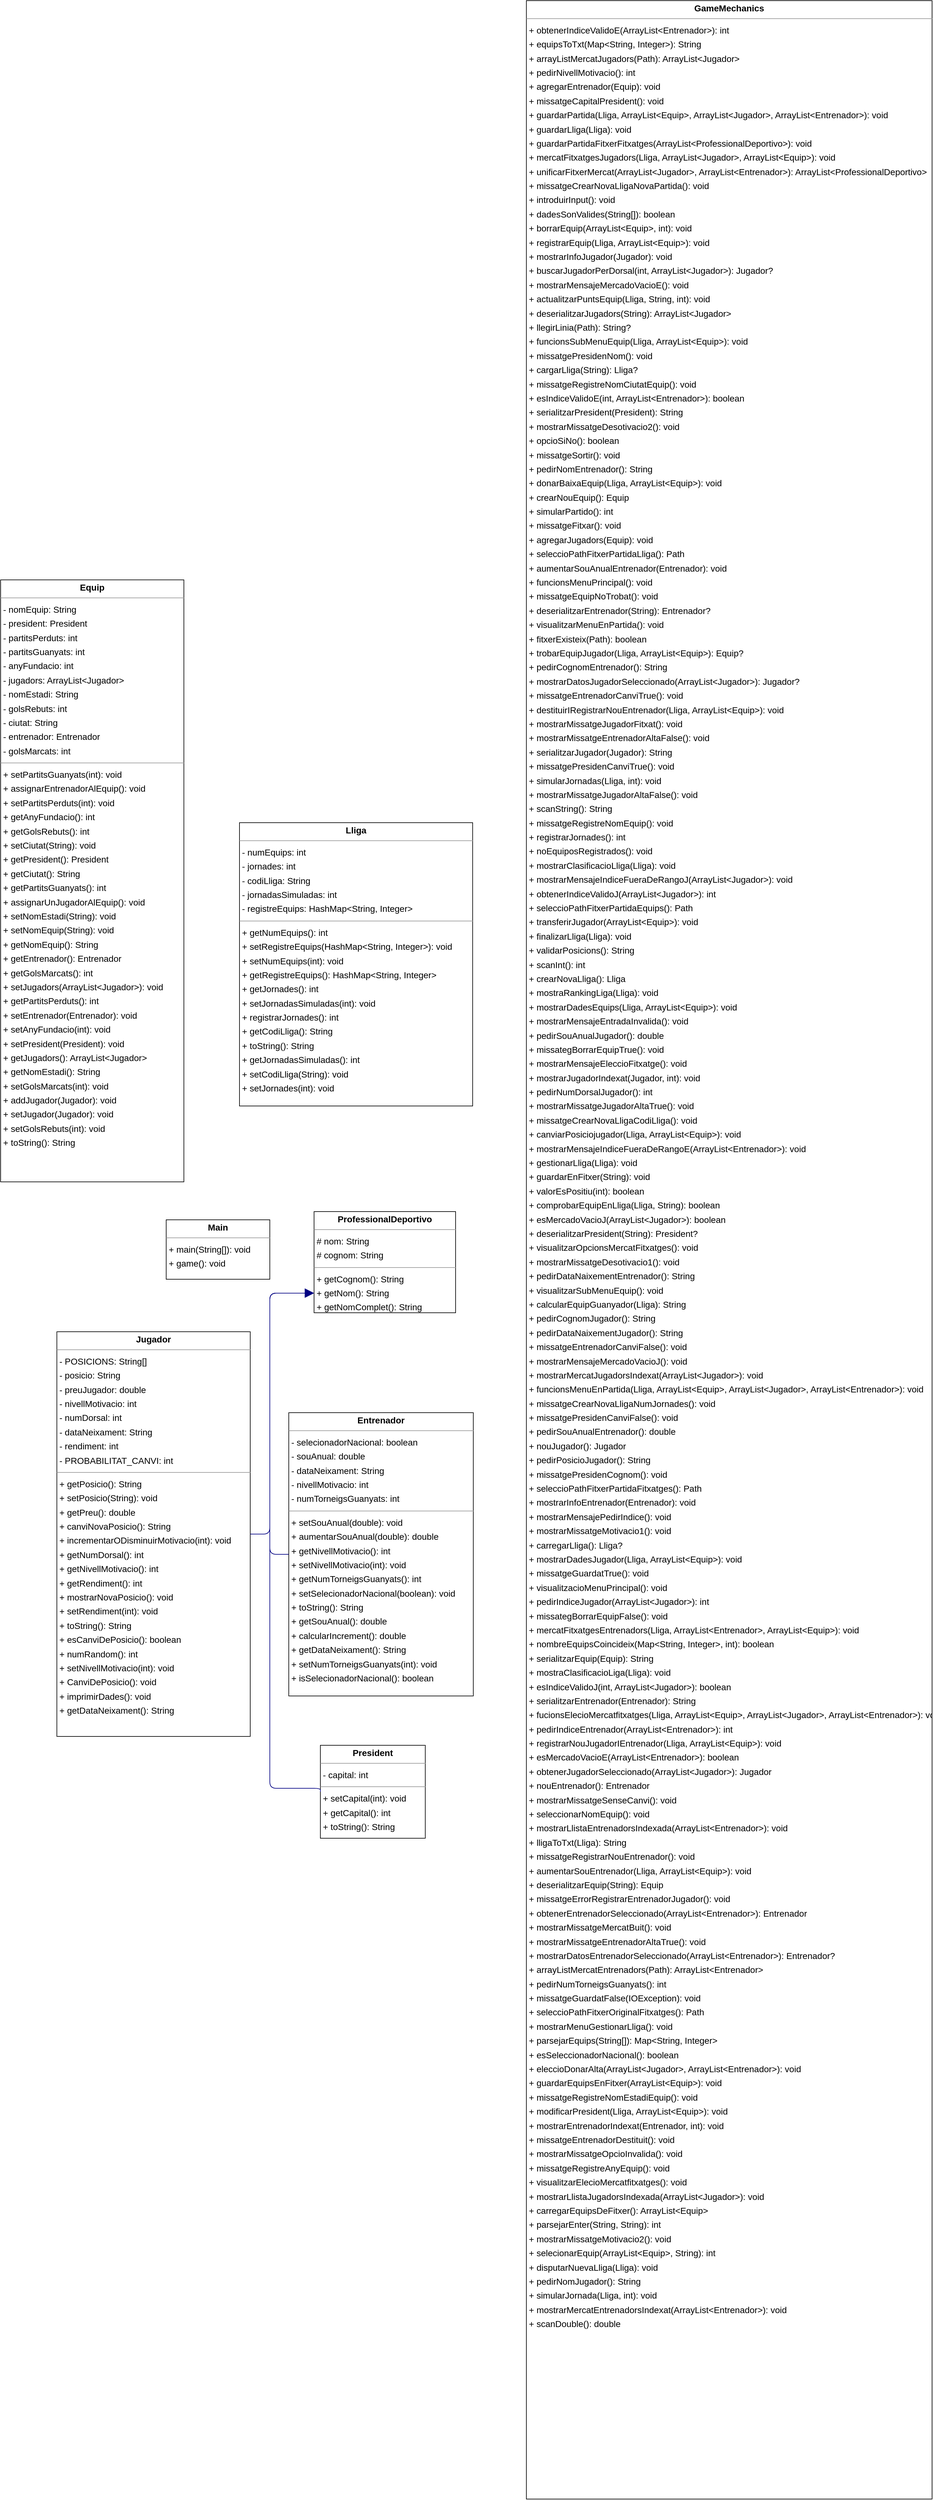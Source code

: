 <mxGraphModel dx="0" dy="0" grid="1" gridSize="10" guides="1" tooltips="1" connect="1" arrows="1" fold="1" page="0" pageScale="1" background="none" math="0" shadow="0">
  <root>
    <mxCell id="0" />
    <mxCell id="1" parent="0" />
    <mxCell id="node3" parent="1" vertex="1" value="&lt;p style=&quot;margin:0px;margin-top:4px;text-align:center;&quot;&gt;&lt;b&gt;Entrenador&lt;/b&gt;&lt;/p&gt;&lt;hr size=&quot;1&quot;/&gt;&lt;p style=&quot;margin:0 0 0 4px;line-height:1.6;&quot;&gt;- selecionadorNacional: boolean&lt;br/&gt;- souAnual: double&lt;br/&gt;- dataNeixament: String&lt;br/&gt;- nivellMotivacio: int&lt;br/&gt;- numTorneigsGuanyats: int&lt;/p&gt;&lt;hr size=&quot;1&quot;/&gt;&lt;p style=&quot;margin:0 0 0 4px;line-height:1.6;&quot;&gt;+ setSouAnual(double): void&lt;br/&gt;+ aumentarSouAnual(double): double&lt;br/&gt;+ getNivellMotivacio(): int&lt;br/&gt;+ setNivellMotivacio(int): void&lt;br/&gt;+ getNumTorneigsGuanyats(): int&lt;br/&gt;+ setSelecionadorNacional(boolean): void&lt;br/&gt;+ toString(): String&lt;br/&gt;+ getSouAnual(): double&lt;br/&gt;+ calcularIncrement(): double&lt;br/&gt;+ getDataNeixament(): String&lt;br/&gt;+ setNumTorneigsGuanyats(int): void&lt;br/&gt;+ isSelecionadorNacional(): boolean&lt;/p&gt;" style="verticalAlign=top;align=left;overflow=fill;fontSize=14;fontFamily=Helvetica;html=1;rounded=0;shadow=0;comic=0;labelBackgroundColor=none;strokeWidth=1;">
      <mxGeometry x="345" y="2220" width="292" height="448" as="geometry" />
    </mxCell>
    <mxCell id="node4" parent="1" vertex="1" value="&lt;p style=&quot;margin:0px;margin-top:4px;text-align:center;&quot;&gt;&lt;b&gt;Equip&lt;/b&gt;&lt;/p&gt;&lt;hr size=&quot;1&quot;/&gt;&lt;p style=&quot;margin:0 0 0 4px;line-height:1.6;&quot;&gt;- nomEquip: String&lt;br/&gt;- president: President&lt;br/&gt;- partitsPerduts: int&lt;br/&gt;- partitsGuanyats: int&lt;br/&gt;- anyFundacio: int&lt;br/&gt;- jugadors: ArrayList&amp;lt;Jugador&amp;gt;&lt;br/&gt;- nomEstadi: String&lt;br/&gt;- golsRebuts: int&lt;br/&gt;- ciutat: String&lt;br/&gt;- entrenador: Entrenador&lt;br/&gt;- golsMarcats: int&lt;/p&gt;&lt;hr size=&quot;1&quot;/&gt;&lt;p style=&quot;margin:0 0 0 4px;line-height:1.6;&quot;&gt;+ setPartitsGuanyats(int): void&lt;br/&gt;+ assignarEntrenadorAlEquip(): void&lt;br/&gt;+ setPartitsPerduts(int): void&lt;br/&gt;+ getAnyFundacio(): int&lt;br/&gt;+ getGolsRebuts(): int&lt;br/&gt;+ setCiutat(String): void&lt;br/&gt;+ getPresident(): President&lt;br/&gt;+ getCiutat(): String&lt;br/&gt;+ getPartitsGuanyats(): int&lt;br/&gt;+ assignarUnJugadorAlEquip(): void&lt;br/&gt;+ setNomEstadi(String): void&lt;br/&gt;+ setNomEquip(String): void&lt;br/&gt;+ getNomEquip(): String&lt;br/&gt;+ getEntrenador(): Entrenador&lt;br/&gt;+ getGolsMarcats(): int&lt;br/&gt;+ setJugadors(ArrayList&amp;lt;Jugador&amp;gt;): void&lt;br/&gt;+ getPartitsPerduts(): int&lt;br/&gt;+ setEntrenador(Entrenador): void&lt;br/&gt;+ setAnyFundacio(int): void&lt;br/&gt;+ setPresident(President): void&lt;br/&gt;+ getJugadors(): ArrayList&amp;lt;Jugador&amp;gt;&lt;br/&gt;+ getNomEstadi(): String&lt;br/&gt;+ setGolsMarcats(int): void&lt;br/&gt;+ addJugador(Jugador): void&lt;br/&gt;+ setJugador(Jugador): void&lt;br/&gt;+ setGolsRebuts(int): void&lt;br/&gt;+ toString(): String&lt;/p&gt;" style="verticalAlign=top;align=left;overflow=fill;fontSize=14;fontFamily=Helvetica;html=1;rounded=0;shadow=0;comic=0;labelBackgroundColor=none;strokeWidth=1;">
      <mxGeometry x="-111" y="903" width="290" height="952" as="geometry" />
    </mxCell>
    <mxCell id="node5" parent="1" vertex="1" value="&lt;p style=&quot;margin:0px;margin-top:4px;text-align:center;&quot;&gt;&lt;b&gt;GameMechanics&lt;/b&gt;&lt;/p&gt;&lt;hr size=&quot;1&quot;/&gt;&lt;p style=&quot;margin:0 0 0 4px;line-height:1.6;&quot;&gt;+ obtenerIndiceValidoE(ArrayList&amp;lt;Entrenador&amp;gt;): int&lt;br/&gt;+ equipsToTxt(Map&amp;lt;String, Integer&amp;gt;): String&lt;br/&gt;+ arrayListMercatJugadors(Path): ArrayList&amp;lt;Jugador&amp;gt;&lt;br/&gt;+ pedirNivellMotivacio(): int&lt;br/&gt;+ agregarEntrenador(Equip): void&lt;br/&gt;+ missatgeCapitalPresident(): void&lt;br/&gt;+ guardarPartida(Lliga, ArrayList&amp;lt;Equip&amp;gt;, ArrayList&amp;lt;Jugador&amp;gt;, ArrayList&amp;lt;Entrenador&amp;gt;): void&lt;br/&gt;+ guardarLliga(Lliga): void&lt;br/&gt;+ guardarPartidaFitxerFitxatges(ArrayList&amp;lt;ProfessionalDeportivo&amp;gt;): void&lt;br/&gt;+ mercatFitxatgesJugadors(Lliga, ArrayList&amp;lt;Jugador&amp;gt;, ArrayList&amp;lt;Equip&amp;gt;): void&lt;br/&gt;+ unificarFitxerMercat(ArrayList&amp;lt;Jugador&amp;gt;, ArrayList&amp;lt;Entrenador&amp;gt;): ArrayList&amp;lt;ProfessionalDeportivo&amp;gt;&lt;br/&gt;+ missatgeCrearNovaLligaNovaPartida(): void&lt;br/&gt;+ introduirInput(): void&lt;br/&gt;+ dadesSonValides(String[]): boolean&lt;br/&gt;+ borrarEquip(ArrayList&amp;lt;Equip&amp;gt;, int): void&lt;br/&gt;+ registrarEquip(Lliga, ArrayList&amp;lt;Equip&amp;gt;): void&lt;br/&gt;+ mostrarInfoJugador(Jugador): void&lt;br/&gt;+ buscarJugadorPerDorsal(int, ArrayList&amp;lt;Jugador&amp;gt;): Jugador?&lt;br/&gt;+ mostrarMensajeMercadoVacioE(): void&lt;br/&gt;+ actualitzarPuntsEquip(Lliga, String, int): void&lt;br/&gt;+ deserialitzarJugadors(String): ArrayList&amp;lt;Jugador&amp;gt;&lt;br/&gt;+ llegirLinia(Path): String?&lt;br/&gt;+ funcionsSubMenuEquip(Lliga, ArrayList&amp;lt;Equip&amp;gt;): void&lt;br/&gt;+ missatgePresidenNom(): void&lt;br/&gt;+ cargarLliga(String): Lliga?&lt;br/&gt;+ missatgeRegistreNomCiutatEquip(): void&lt;br/&gt;+ esIndiceValidoE(int, ArrayList&amp;lt;Entrenador&amp;gt;): boolean&lt;br/&gt;+ serialitzarPresident(President): String&lt;br/&gt;+ mostrarMissatgeDesotivacio2(): void&lt;br/&gt;+ opcioSiNo(): boolean&lt;br/&gt;+ missatgeSortir(): void&lt;br/&gt;+ pedirNomEntrenador(): String&lt;br/&gt;+ donarBaixaEquip(Lliga, ArrayList&amp;lt;Equip&amp;gt;): void&lt;br/&gt;+ crearNouEquip(): Equip&lt;br/&gt;+ simularPartido(): int&lt;br/&gt;+ missatgeFitxar(): void&lt;br/&gt;+ agregarJugadors(Equip): void&lt;br/&gt;+ seleccioPathFitxerPartidaLliga(): Path&lt;br/&gt;+ aumentarSouAnualEntrenador(Entrenador): void&lt;br/&gt;+ funcionsMenuPrincipal(): void&lt;br/&gt;+ missatgeEquipNoTrobat(): void&lt;br/&gt;+ deserialitzarEntrenador(String): Entrenador?&lt;br/&gt;+ visualitzarMenuEnPartida(): void&lt;br/&gt;+ fitxerExisteix(Path): boolean&lt;br/&gt;+ trobarEquipJugador(Lliga, ArrayList&amp;lt;Equip&amp;gt;): Equip?&lt;br/&gt;+ pedirCognomEntrenador(): String&lt;br/&gt;+ mostrarDatosJugadorSeleccionado(ArrayList&amp;lt;Jugador&amp;gt;): Jugador?&lt;br/&gt;+ missatgeEntrenadorCanviTrue(): void&lt;br/&gt;+ destituirIRegistrarNouEntrenador(Lliga, ArrayList&amp;lt;Equip&amp;gt;): void&lt;br/&gt;+ mostrarMissatgeJugadorFitxat(): void&lt;br/&gt;+ mostrarMissatgeEntrenadorAltaFalse(): void&lt;br/&gt;+ serialitzarJugador(Jugador): String&lt;br/&gt;+ missatgePresidenCanviTrue(): void&lt;br/&gt;+ simularJornadas(Lliga, int): void&lt;br/&gt;+ mostrarMissatgeJugadorAltaFalse(): void&lt;br/&gt;+ scanString(): String&lt;br/&gt;+ missatgeRegistreNomEquip(): void&lt;br/&gt;+ registrarJornades(): int&lt;br/&gt;+ noEquiposRegistrados(): void&lt;br/&gt;+ mostrarClasificacioLliga(Lliga): void&lt;br/&gt;+ mostrarMensajeIndiceFueraDeRangoJ(ArrayList&amp;lt;Jugador&amp;gt;): void&lt;br/&gt;+ obtenerIndiceValidoJ(ArrayList&amp;lt;Jugador&amp;gt;): int&lt;br/&gt;+ seleccioPathFitxerPartidaEquips(): Path&lt;br/&gt;+ transferirJugador(ArrayList&amp;lt;Equip&amp;gt;): void&lt;br/&gt;+ finalizarLliga(Lliga): void&lt;br/&gt;+ validarPosicions(): String&lt;br/&gt;+ scanInt(): int&lt;br/&gt;+ crearNovaLliga(): Lliga&lt;br/&gt;+ mostraRankingLiga(Lliga): void&lt;br/&gt;+ mostrarDadesEquips(Lliga, ArrayList&amp;lt;Equip&amp;gt;): void&lt;br/&gt;+ mostrarMensajeEntradaInvalida(): void&lt;br/&gt;+ pedirSouAnualJugador(): double&lt;br/&gt;+ missategBorrarEquipTrue(): void&lt;br/&gt;+ mostrarMensajeEleccioFitxatge(): void&lt;br/&gt;+ mostrarJugadorIndexat(Jugador, int): void&lt;br/&gt;+ pedirNumDorsalJugador(): int&lt;br/&gt;+ mostrarMissatgeJugadorAltaTrue(): void&lt;br/&gt;+ missatgeCrearNovaLligaCodiLliga(): void&lt;br/&gt;+ canviarPosiciojugador(Lliga, ArrayList&amp;lt;Equip&amp;gt;): void&lt;br/&gt;+ mostrarMensajeIndiceFueraDeRangoE(ArrayList&amp;lt;Entrenador&amp;gt;): void&lt;br/&gt;+ gestionarLliga(Lliga): void&lt;br/&gt;+ guardarEnFitxer(String): void&lt;br/&gt;+ valorEsPositiu(int): boolean&lt;br/&gt;+ comprobarEquipEnLliga(Lliga, String): boolean&lt;br/&gt;+ esMercadoVacioJ(ArrayList&amp;lt;Jugador&amp;gt;): boolean&lt;br/&gt;+ deserialitzarPresident(String): President?&lt;br/&gt;+ visualitzarOpcionsMercatFitxatges(): void&lt;br/&gt;+ mostrarMissatgeDesotivacio1(): void&lt;br/&gt;+ pedirDataNaixementEntrenador(): String&lt;br/&gt;+ visualitzarSubMenuEquip(): void&lt;br/&gt;+ calcularEquipGuanyador(Lliga): String&lt;br/&gt;+ pedirCognomJugador(): String&lt;br/&gt;+ pedirDataNaixementJugador(): String&lt;br/&gt;+ missatgeEntrenadorCanviFalse(): void&lt;br/&gt;+ mostrarMensajeMercadoVacioJ(): void&lt;br/&gt;+ mostrarMercatJugadorsIndexat(ArrayList&amp;lt;Jugador&amp;gt;): void&lt;br/&gt;+ funcionsMenuEnPartida(Lliga, ArrayList&amp;lt;Equip&amp;gt;, ArrayList&amp;lt;Jugador&amp;gt;, ArrayList&amp;lt;Entrenador&amp;gt;): void&lt;br/&gt;+ missatgeCrearNovaLligaNumJornades(): void&lt;br/&gt;+ missatgePresidenCanviFalse(): void&lt;br/&gt;+ pedirSouAnualEntrenador(): double&lt;br/&gt;+ nouJugador(): Jugador&lt;br/&gt;+ pedirPosicioJugador(): String&lt;br/&gt;+ missatgePresidenCognom(): void&lt;br/&gt;+ seleccioPathFitxerPartidaFitxatges(): Path&lt;br/&gt;+ mostrarInfoEntrenador(Entrenador): void&lt;br/&gt;+ mostrarMensajePedirIndice(): void&lt;br/&gt;+ mostrarMissatgeMotivacio1(): void&lt;br/&gt;+ carregarLliga(): Lliga?&lt;br/&gt;+ mostrarDadesJugador(Lliga, ArrayList&amp;lt;Equip&amp;gt;): void&lt;br/&gt;+ missatgeGuardatTrue(): void&lt;br/&gt;+ visualitzacioMenuPrincipal(): void&lt;br/&gt;+ pedirIndiceJugador(ArrayList&amp;lt;Jugador&amp;gt;): int&lt;br/&gt;+ missategBorrarEquipFalse(): void&lt;br/&gt;+ mercatFitxatgesEntrenadors(Lliga, ArrayList&amp;lt;Entrenador&amp;gt;, ArrayList&amp;lt;Equip&amp;gt;): void&lt;br/&gt;+ nombreEquipsCoincideix(Map&amp;lt;String, Integer&amp;gt;, int): boolean&lt;br/&gt;+ serialitzarEquip(Equip): String&lt;br/&gt;+ mostraClasificacioLiga(Lliga): void&lt;br/&gt;+ esIndiceValidoJ(int, ArrayList&amp;lt;Jugador&amp;gt;): boolean&lt;br/&gt;+ serialitzarEntrenador(Entrenador): String&lt;br/&gt;+ fucionsElecioMercatfitxatges(Lliga, ArrayList&amp;lt;Equip&amp;gt;, ArrayList&amp;lt;Jugador&amp;gt;, ArrayList&amp;lt;Entrenador&amp;gt;): void&lt;br/&gt;+ pedirIndiceEntrenador(ArrayList&amp;lt;Entrenador&amp;gt;): int&lt;br/&gt;+ registrarNouJugadorIEntrenador(Lliga, ArrayList&amp;lt;Equip&amp;gt;): void&lt;br/&gt;+ esMercadoVacioE(ArrayList&amp;lt;Entrenador&amp;gt;): boolean&lt;br/&gt;+ obtenerJugadorSeleccionado(ArrayList&amp;lt;Jugador&amp;gt;): Jugador&lt;br/&gt;+ nouEntrenador(): Entrenador&lt;br/&gt;+ mostrarMissatgeSenseCanvi(): void&lt;br/&gt;+ seleccionarNomEquip(): void&lt;br/&gt;+ mostrarLlistaEntrenadorsIndexada(ArrayList&amp;lt;Entrenador&amp;gt;): void&lt;br/&gt;+ lligaToTxt(Lliga): String&lt;br/&gt;+ missatgeRegistrarNouEntrenador(): void&lt;br/&gt;+ aumentarSouEntrenador(Lliga, ArrayList&amp;lt;Equip&amp;gt;): void&lt;br/&gt;+ deserialitzarEquip(String): Equip&lt;br/&gt;+ missatgeErrorRegistrarEntrenadorJugador(): void&lt;br/&gt;+ obtenerEntrenadorSeleccionado(ArrayList&amp;lt;Entrenador&amp;gt;): Entrenador&lt;br/&gt;+ mostrarMissatgeMercatBuit(): void&lt;br/&gt;+ mostrarMissatgeEntrenadorAltaTrue(): void&lt;br/&gt;+ mostrarDatosEntrenadorSeleccionado(ArrayList&amp;lt;Entrenador&amp;gt;): Entrenador?&lt;br/&gt;+ arrayListMercatEntrenadors(Path): ArrayList&amp;lt;Entrenador&amp;gt;&lt;br/&gt;+ pedirNumTorneigsGuanyats(): int&lt;br/&gt;+ missatgeGuardatFalse(IOException): void&lt;br/&gt;+ seleccioPathFitxerOriginalFitxatges(): Path&lt;br/&gt;+ mostrarMenuGestionarLliga(): void&lt;br/&gt;+ parsejarEquips(String[]): Map&amp;lt;String, Integer&amp;gt;&lt;br/&gt;+ esSeleccionadorNacional(): boolean&lt;br/&gt;+ eleccioDonarAlta(ArrayList&amp;lt;Jugador&amp;gt;, ArrayList&amp;lt;Entrenador&amp;gt;): void&lt;br/&gt;+ guardarEquipsEnFitxer(ArrayList&amp;lt;Equip&amp;gt;): void&lt;br/&gt;+ missatgeRegistreNomEstadiEquip(): void&lt;br/&gt;+ modificarPresident(Lliga, ArrayList&amp;lt;Equip&amp;gt;): void&lt;br/&gt;+ mostrarEntrenadorIndexat(Entrenador, int): void&lt;br/&gt;+ missatgeEntrenadorDestituit(): void&lt;br/&gt;+ mostrarMissatgeOpcioInvalida(): void&lt;br/&gt;+ missatgeRegistreAnyEquip(): void&lt;br/&gt;+ visualitzarElecioMercatfitxatges(): void&lt;br/&gt;+ mostrarLlistaJugadorsIndexada(ArrayList&amp;lt;Jugador&amp;gt;): void&lt;br/&gt;+ carregarEquipsDeFitxer(): ArrayList&amp;lt;Equip&amp;gt;&lt;br/&gt;+ parsejarEnter(String, String): int&lt;br/&gt;+ mostrarMissatgeMotivacio2(): void&lt;br/&gt;+ selecionarEquip(ArrayList&amp;lt;Equip&amp;gt;, String): int&lt;br/&gt;+ disputarNuevaLliga(Lliga): void&lt;br/&gt;+ pedirNomJugador(): String&lt;br/&gt;+ simularJornada(Lliga, int): void&lt;br/&gt;+ mostrarMercatEntrenadorsIndexat(ArrayList&amp;lt;Entrenador&amp;gt;): void&lt;br/&gt;+ scanDouble(): double&lt;/p&gt;" style="verticalAlign=top;align=left;overflow=fill;fontSize=14;fontFamily=Helvetica;html=1;rounded=0;shadow=0;comic=0;labelBackgroundColor=none;strokeWidth=1;">
      <mxGeometry x="721" y="-13" width="642" height="3951" as="geometry" />
    </mxCell>
    <mxCell id="node0" parent="1" vertex="1" value="&lt;p style=&quot;margin:0px;margin-top:4px;text-align:center;&quot;&gt;&lt;b&gt;Jugador&lt;/b&gt;&lt;/p&gt;&lt;hr size=&quot;1&quot;/&gt;&lt;p style=&quot;margin:0 0 0 4px;line-height:1.6;&quot;&gt;- POSICIONS: String[]&lt;br/&gt;- posicio: String&lt;br/&gt;- preuJugador: double&lt;br/&gt;- nivellMotivacio: int&lt;br/&gt;- numDorsal: int&lt;br/&gt;- dataNeixament: String&lt;br/&gt;- rendiment: int&lt;br/&gt;- PROBABILITAT_CANVI: int&lt;/p&gt;&lt;hr size=&quot;1&quot;/&gt;&lt;p style=&quot;margin:0 0 0 4px;line-height:1.6;&quot;&gt;+ getPosicio(): String&lt;br/&gt;+ setPosicio(String): void&lt;br/&gt;+ getPreu(): double&lt;br/&gt;+ canviNovaPosicio(): String&lt;br/&gt;+ incrementarODisminuirMotivacio(int): void&lt;br/&gt;+ getNumDorsal(): int&lt;br/&gt;+ getNivellMotivacio(): int&lt;br/&gt;+ getRendiment(): int&lt;br/&gt;+ mostrarNovaPosicio(): void&lt;br/&gt;+ setRendiment(int): void&lt;br/&gt;+ toString(): String&lt;br/&gt;+ esCanviDePosicio(): boolean&lt;br/&gt;+ numRandom(): int&lt;br/&gt;+ setNivellMotivacio(int): void&lt;br/&gt;+ CanviDePosicio(): void&lt;br/&gt;+ imprimirDades(): void&lt;br/&gt;+ getDataNeixament(): String&lt;/p&gt;" style="verticalAlign=top;align=left;overflow=fill;fontSize=14;fontFamily=Helvetica;html=1;rounded=0;shadow=0;comic=0;labelBackgroundColor=none;strokeWidth=1;">
      <mxGeometry x="-22" y="2092" width="306" height="640" as="geometry" />
    </mxCell>
    <mxCell id="node2" parent="1" vertex="1" value="&lt;p style=&quot;margin:0px;margin-top:4px;text-align:center;&quot;&gt;&lt;b&gt;Lliga&lt;/b&gt;&lt;/p&gt;&lt;hr size=&quot;1&quot;/&gt;&lt;p style=&quot;margin:0 0 0 4px;line-height:1.6;&quot;&gt;- numEquips: int&lt;br/&gt;- jornades: int&lt;br/&gt;- codiLliga: String&lt;br/&gt;- jornadasSimuladas: int&lt;br/&gt;- registreEquips: HashMap&amp;lt;String, Integer&amp;gt;&lt;/p&gt;&lt;hr size=&quot;1&quot;/&gt;&lt;p style=&quot;margin:0 0 0 4px;line-height:1.6;&quot;&gt;+ getNumEquips(): int&lt;br/&gt;+ setRegistreEquips(HashMap&amp;lt;String, Integer&amp;gt;): void&lt;br/&gt;+ setNumEquips(int): void&lt;br/&gt;+ getRegistreEquips(): HashMap&amp;lt;String, Integer&amp;gt;&lt;br/&gt;+ getJornades(): int&lt;br/&gt;+ setJornadasSimuladas(int): void&lt;br/&gt;+ registrarJornades(): int&lt;br/&gt;+ getCodiLliga(): String&lt;br/&gt;+ toString(): String&lt;br/&gt;+ getJornadasSimuladas(): int&lt;br/&gt;+ setCodiLliga(String): void&lt;br/&gt;+ setJornades(int): void&lt;/p&gt;" style="verticalAlign=top;align=left;overflow=fill;fontSize=14;fontFamily=Helvetica;html=1;rounded=0;shadow=0;comic=0;labelBackgroundColor=none;strokeWidth=1;">
      <mxGeometry x="267" y="1287" width="369" height="448" as="geometry" />
    </mxCell>
    <mxCell id="node7" parent="1" vertex="1" value="&lt;p style=&quot;margin:0px;margin-top:4px;text-align:center;&quot;&gt;&lt;b&gt;Main&lt;/b&gt;&lt;/p&gt;&lt;hr size=&quot;1&quot;/&gt;&lt;p style=&quot;margin:0 0 0 4px;line-height:1.6;&quot;&gt;+ main(String[]): void&lt;br/&gt;+ game(): void&lt;/p&gt;" style="verticalAlign=top;align=left;overflow=fill;fontSize=14;fontFamily=Helvetica;html=1;rounded=0;shadow=0;comic=0;labelBackgroundColor=none;strokeWidth=1;">
      <mxGeometry x="151" y="1915" width="164" height="94" as="geometry" />
    </mxCell>
    <mxCell id="node1" parent="1" vertex="1" value="&lt;p style=&quot;margin:0px;margin-top:4px;text-align:center;&quot;&gt;&lt;b&gt;President&lt;/b&gt;&lt;/p&gt;&lt;hr size=&quot;1&quot;/&gt;&lt;p style=&quot;margin:0 0 0 4px;line-height:1.6;&quot;&gt;- capital: int&lt;/p&gt;&lt;hr size=&quot;1&quot;/&gt;&lt;p style=&quot;margin:0 0 0 4px;line-height:1.6;&quot;&gt;+ setCapital(int): void&lt;br/&gt;+ getCapital(): int&lt;br/&gt;+ toString(): String&lt;/p&gt;" style="verticalAlign=top;align=left;overflow=fill;fontSize=14;fontFamily=Helvetica;html=1;rounded=0;shadow=0;comic=0;labelBackgroundColor=none;strokeWidth=1;">
      <mxGeometry x="395" y="2746" width="166" height="147" as="geometry" />
    </mxCell>
    <mxCell id="node6" parent="1" vertex="1" value="&lt;p style=&quot;margin:0px;margin-top:4px;text-align:center;&quot;&gt;&lt;b&gt;ProfessionalDeportivo&lt;/b&gt;&lt;/p&gt;&lt;hr size=&quot;1&quot;/&gt;&lt;p style=&quot;margin:0 0 0 4px;line-height:1.6;&quot;&gt;# nom: String&lt;br/&gt;# cognom: String&lt;/p&gt;&lt;hr size=&quot;1&quot;/&gt;&lt;p style=&quot;margin:0 0 0 4px;line-height:1.6;&quot;&gt;+ getCognom(): String&lt;br/&gt;+ getNom(): String&lt;br/&gt;+ getNomComplet(): String&lt;/p&gt;" style="verticalAlign=top;align=left;overflow=fill;fontSize=14;fontFamily=Helvetica;html=1;rounded=0;shadow=0;comic=0;labelBackgroundColor=none;strokeWidth=1;">
      <mxGeometry x="385" y="1902" width="224" height="160" as="geometry" />
    </mxCell>
    <mxCell id="edge1" edge="1" value="" parent="1" source="node3" target="node6" style="html=1;rounded=1;edgeStyle=orthogonalEdgeStyle;dashed=0;startArrow=none;endArrow=block;endSize=12;strokeColor=#000082;exitX=0.000;exitY=0.500;exitDx=0;exitDy=0;entryX=0.000;entryY=0.806;entryDx=0;entryDy=0;">
      <mxGeometry width="50" height="50" relative="1" as="geometry">
        <Array as="points">
          <mxPoint x="315" y="2444" />
          <mxPoint x="315" y="2031" />
        </Array>
      </mxGeometry>
    </mxCell>
    <mxCell id="edge2" edge="1" value="" parent="1" source="node0" target="node6" style="html=1;rounded=1;edgeStyle=orthogonalEdgeStyle;dashed=0;startArrow=none;endArrow=block;endSize=12;strokeColor=#000082;exitX=1.000;exitY=0.500;exitDx=0;exitDy=0;entryX=0.000;entryY=0.806;entryDx=0;entryDy=0;">
      <mxGeometry width="50" height="50" relative="1" as="geometry">
        <Array as="points">
          <mxPoint x="315" y="2412" />
          <mxPoint x="315" y="2031" />
        </Array>
      </mxGeometry>
    </mxCell>
    <mxCell id="edge0" edge="1" value="" parent="1" source="node1" target="node6" style="html=1;rounded=1;edgeStyle=orthogonalEdgeStyle;dashed=0;startArrow=none;endArrow=block;endSize=12;strokeColor=#000082;exitX=0.000;exitY=0.500;exitDx=0;exitDy=0;entryX=0.000;entryY=0.806;entryDx=0;entryDy=0;">
      <mxGeometry width="50" height="50" relative="1" as="geometry">
        <Array as="points">
          <mxPoint x="315" y="2814" />
          <mxPoint x="315" y="2031" />
        </Array>
      </mxGeometry>
    </mxCell>
  </root>
</mxGraphModel>